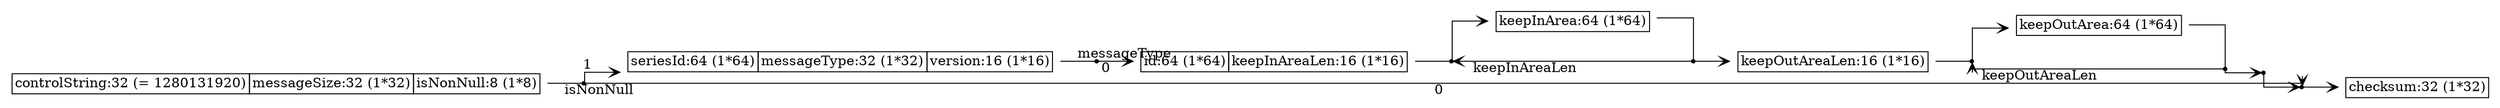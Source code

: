digraph G {
  rankdir = LR;
  graph [splines=ortho];
  node [shape=plaintext];
  edge [arrowhead=vee];

  n0 [label=<
    <TABLE BORDER="0" CELLBORDER="1" CELLSPACING="0" TOOLTIP="LmcpObject" HREF="#">
      <TR><TD>controlString:32 (= 1280131920)</TD><TD>messageSize:32 (1*32)</TD><TD>isNonNull:8 (1*8)</TD></TR>
    </TABLE>
  >];
  n1 [shape=point];
  n2 [label=<
    <TABLE BORDER="0" CELLBORDER="1" CELLSPACING="0" TOOLTIP="LmcpObject.nonEmptyMessage" HREF="#">
      <TR><TD>seriesId:64 (1*64)</TD><TD>messageType:32 (1*32)</TD><TD>version:16 (1*16)</TD></TR>
    </TABLE>
  >];
  n3 [shape=point];
  n4 [label=<
    <TABLE BORDER="0" CELLBORDER="1" CELLSPACING="0" TOOLTIP="LmcpObject" HREF="#">
      <TR><TD>checksum:32 (1*32)</TD></TR>
    </TABLE>
  >];
  n5 [shape=point];
  n6 [label=<
    <TABLE BORDER="0" CELLBORDER="1" CELLSPACING="0" TOOLTIP="LmcpObject.nonEmptyMessage.operatingRegionPayload" HREF="#">
      <TR><TD>id:64 (1*64)</TD><TD>keepInAreaLen:16 (1*16)</TD></TR>
    </TABLE>
  >];
  n7 [shape=point];
  n8 [shape=point];
  n9 [label=<
    <TABLE BORDER="0" CELLBORDER="1" CELLSPACING="0" TOOLTIP="LmcpObject.nonEmptyMessage.operatingRegionPayload.keepInArea" HREF="#">
      <TR><TD>keepInArea:64 (1*64)</TD></TR>
    </TABLE>
  >];
  n10 [shape=point];
  n11 [label=<
    <TABLE BORDER="0" CELLBORDER="1" CELLSPACING="0" TOOLTIP="LmcpObject.nonEmptyMessage.operatingRegionPayload" HREF="#">
      <TR><TD>keepOutAreaLen:16 (1*16)</TD></TR>
    </TABLE>
  >];
  n12 [shape=point];
  n13 [label=<
    <TABLE BORDER="0" CELLBORDER="1" CELLSPACING="0" TOOLTIP="LmcpObject.nonEmptyMessage.operatingRegionPayload.keepOutArea" HREF="#">
      <TR><TD>keepOutArea:64 (1*64)</TD></TR>
    </TABLE>
  >];
  n14 [shape=point];

  n0 -> n1 [arrowhead=none, xlabel="isNonNull", tooltip="b => if (conversions.U8.toZ(b) == 0) 0 else 1", href="#"];
  n1 -> n2 [xlabel="1"];
  n3 -> n4;
  n1 -> n3 [xlabel="0"];
  n7 -> n3;
  n2 -> n5 [arrowhead=none, xlabel="messageType", tooltip="n => conversions.U32.toZ(n) match {&#013;case z\"39\" /* OPERATINGREGION is 39 in afrl/cmasi/CMASIEnum.h */ => 0&#013;case  _ => -1&#013;}", href="#"];
  n5 -> n6 [xlabel="0"];
  n6 -> n8 [arrowhead=none];
  n10 -> n8 [xlabel="keepInAreaLen", tooltip="l => conversions.U16.toZ(l)", href="#"];
  n8 -> n9;
  n10 -> n11;
  n9 -> n10 [arrowhead=none];
  n11 -> n12 [arrowhead=none];
  n14 -> n12 [xlabel="keepOutAreaLen", tooltip="l => conversions.U16.toZ(l)", href="#"];
  n12 -> n13;
  n13 -> n14 [arrowhead=none];
  n14 -> n7;
}